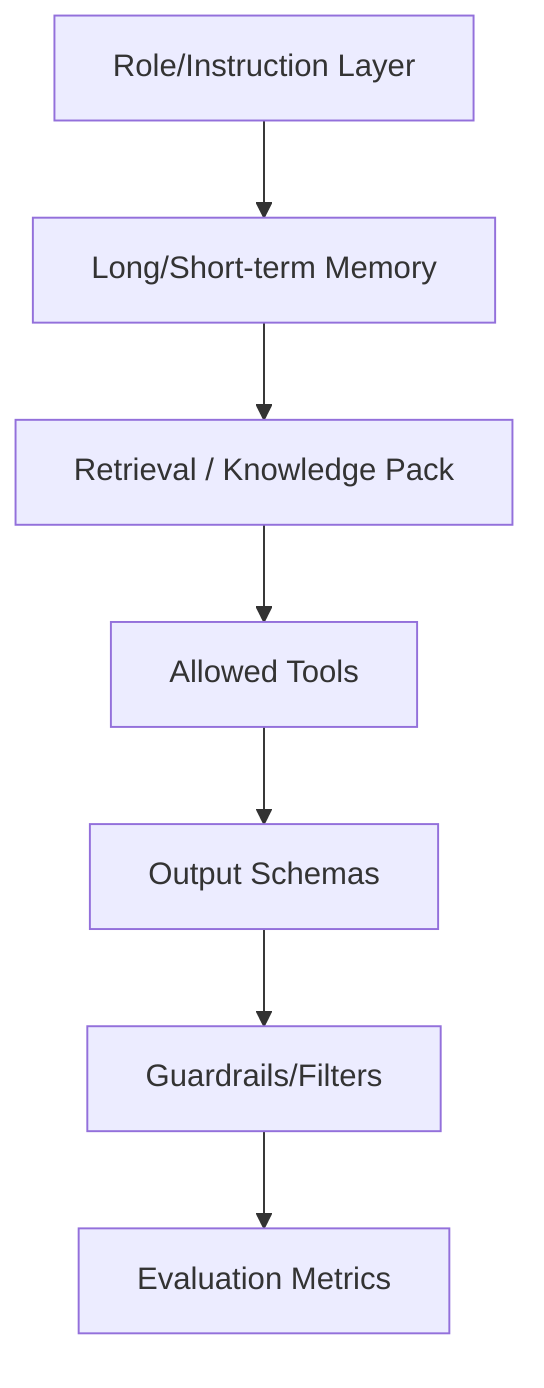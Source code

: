 flowchart TB
  Role[Role/Instruction Layer] --> Memory[Long/Short-term Memory]
  Memory --> Retrieval[Retrieval / Knowledge Pack]
  Retrieval --> Tools[Allowed Tools]
  Tools --> Schemas[Output Schemas]
  Schemas --> Guardrails[Guardrails/Filters]
  Guardrails --> Eval[Evaluation Metrics]